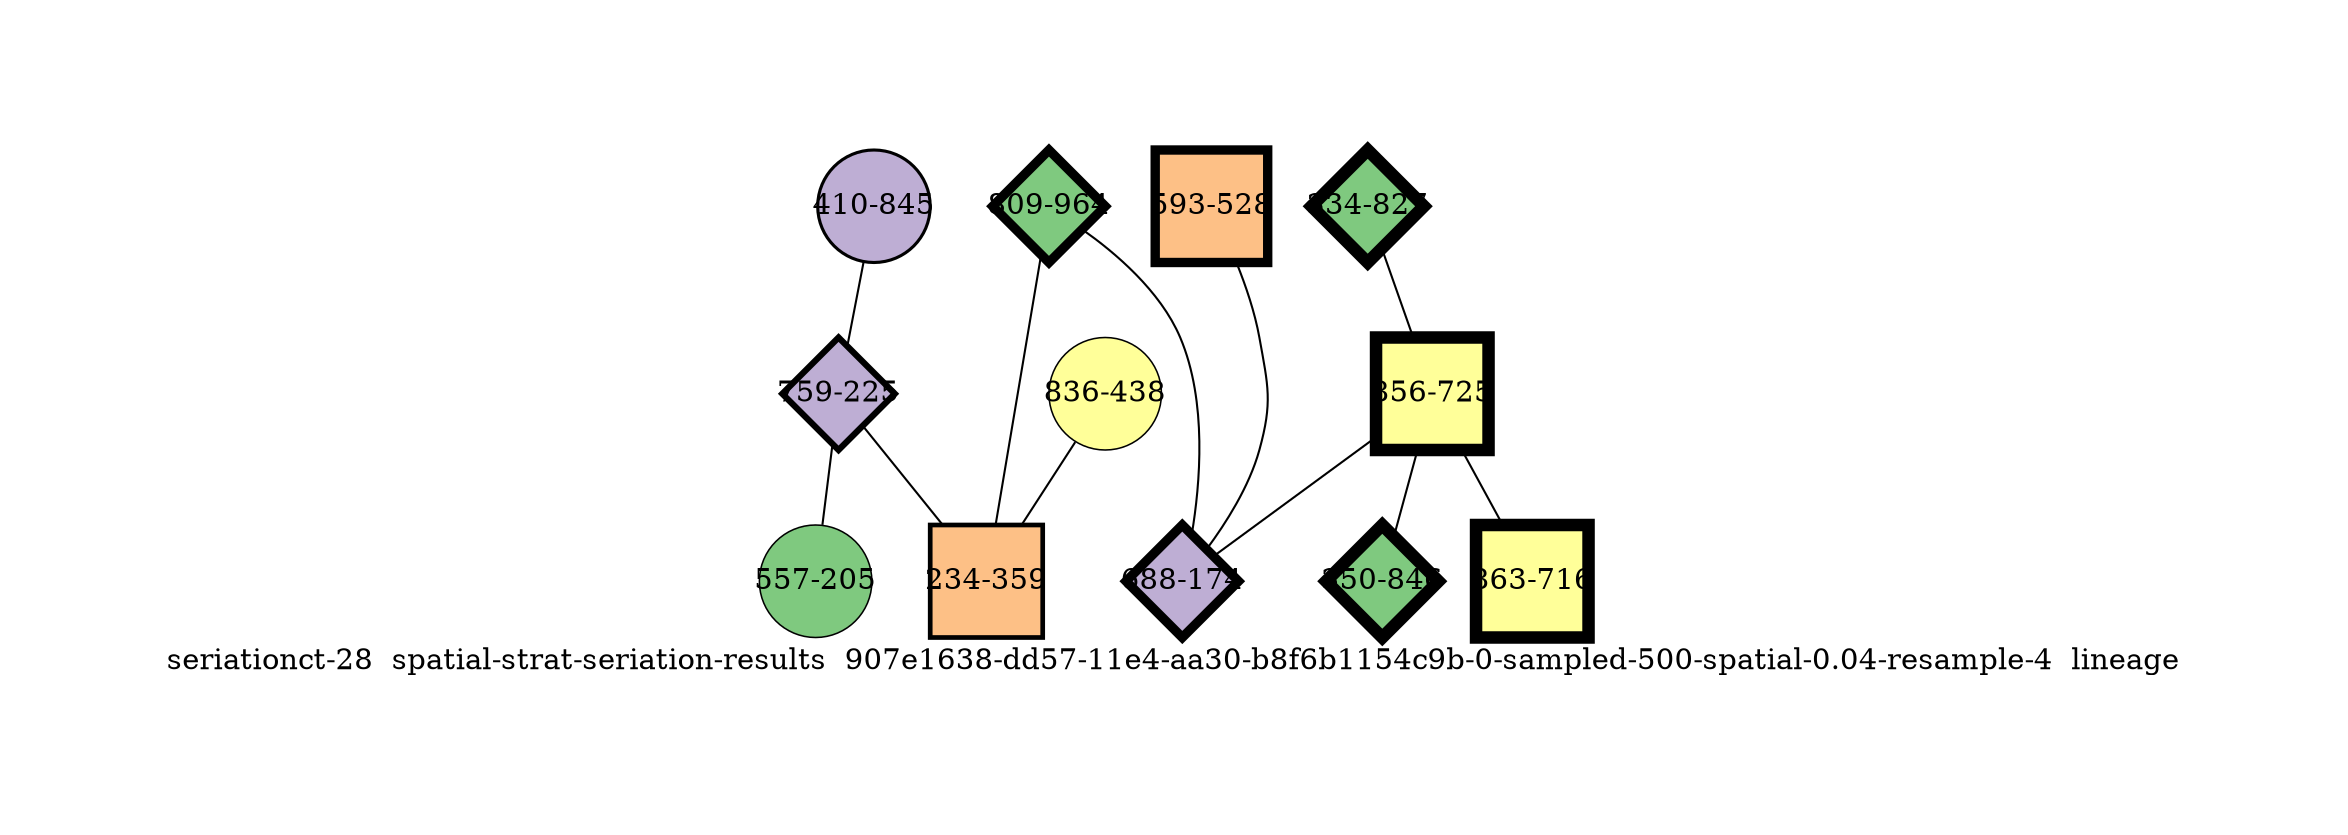 strict graph "seriationct-28  spatial-strat-seriation-results  907e1638-dd57-11e4-aa30-b8f6b1154c9b-0-sampled-500-spatial-0.04-resample-4  lineage" {
labelloc=b;
ratio=auto;
pad="1.0";
label="seriationct-28  spatial-strat-seriation-results  907e1638-dd57-11e4-aa30-b8f6b1154c9b-0-sampled-500-spatial-0.04-resample-4  lineage";
node [width="0.75", style=filled, fixedsize=true, height="0.75", shape=circle, label=""];
0 [xCoordinate="845.0", appears_in_slice=2, yCoordinate="410.0", colorscheme=accent8, lineage_id=0, short_label="410-845", label="410-845", shape=circle, cluster_id=1, fillcolor=2, size="500.0", id=0, penwidth="1.5"];
1 [xCoordinate="528.0", appears_in_slice=6, yCoordinate="593.0", colorscheme=accent8, lineage_id=1, short_label="593-528", label="593-528", shape=square, cluster_id=2, fillcolor=3, size="500.0", id=5, penwidth="4.5"];
2 [xCoordinate="964.0", appears_in_slice=6, yCoordinate="809.0", colorscheme=accent8, lineage_id=2, short_label="809-964", label="809-964", shape=diamond, cluster_id=0, fillcolor=1, size="500.0", id=10, penwidth="4.5"];
3 [xCoordinate="827.0", appears_in_slice=8, yCoordinate="334.0", colorscheme=accent8, lineage_id=2, short_label="334-827", label="334-827", shape=diamond, cluster_id=0, fillcolor=1, size="500.0", id=3, penwidth="6.0"];
4 [xCoordinate="725.0", appears_in_slice=8, yCoordinate="856.0", colorscheme=accent8, lineage_id=1, short_label="856-725", label="856-725", shape=square, cluster_id=3, fillcolor=4, size="500.0", id=4, penwidth="6.0"];
5 [xCoordinate="846.0", appears_in_slice=8, yCoordinate="350.0", colorscheme=accent8, lineage_id=2, short_label="350-846", label="350-846", shape=diamond, cluster_id=0, fillcolor=1, size="500.0", id=1, penwidth="6.0"];
6 [xCoordinate="438.0", appears_in_slice=1, yCoordinate="836.0", colorscheme=accent8, lineage_id=0, short_label="836-438", label="836-438", shape=circle, cluster_id=3, fillcolor=4, size="500.0", id=6, penwidth="0.75"];
7 [xCoordinate="225.0", appears_in_slice=4, yCoordinate="759.0", colorscheme=accent8, lineage_id=2, short_label="759-225", label="759-225", shape=diamond, cluster_id=1, fillcolor=2, size="500.0", id=7, penwidth="3.0"];
8 [xCoordinate="716.0", appears_in_slice=8, yCoordinate="863.0", colorscheme=accent8, lineage_id=1, short_label="863-716", label="863-716", shape=square, cluster_id=3, fillcolor=4, size="500.0", id=8, penwidth="6.0"];
9 [xCoordinate="174.0", appears_in_slice=6, yCoordinate="688.0", colorscheme=accent8, lineage_id=2, short_label="688-174", label="688-174", shape=diamond, cluster_id=1, fillcolor=2, size="500.0", id=9, penwidth="4.5"];
10 [xCoordinate="359.0", appears_in_slice=3, yCoordinate="234.0", colorscheme=accent8, lineage_id=1, short_label="234-359", label="234-359", shape=square, cluster_id=2, fillcolor=3, size="500.0", id=2, penwidth="2.25"];
11 [xCoordinate="205.0", appears_in_slice=1, yCoordinate="557.0", colorscheme=accent8, lineage_id=0, short_label="557-205", label="557-205", shape=circle, cluster_id=0, fillcolor=1, size="500.0", id=11, penwidth="0.75"];
0 -- 7  [inverseweight="2.76559840555", weight="0.361585397935"];
1 -- 9  [inverseweight="2.24678826494", weight="0.445079768132"];
2 -- 9  [inverseweight="12.8078879895", weight="0.0780768851838"];
2 -- 10  [inverseweight="1.93542748056", weight="0.516681720211"];
3 -- 4  [inverseweight="4.52678730213", weight="0.220907220344"];
4 -- 8  [inverseweight="3.17936497382", weight="0.31452821813"];
4 -- 9  [inverseweight="2.78561258429", weight="0.358987464962"];
4 -- 5  [inverseweight="1.87256724285", weight="0.534026216585"];
6 -- 10  [inverseweight="1.50214509266", weight="0.665714653587"];
7 -- 10  [inverseweight="2.05387743719", weight="0.48688396975"];
7 -- 11  [inverseweight="1.70689228145", weight="0.585860051548"];
}
